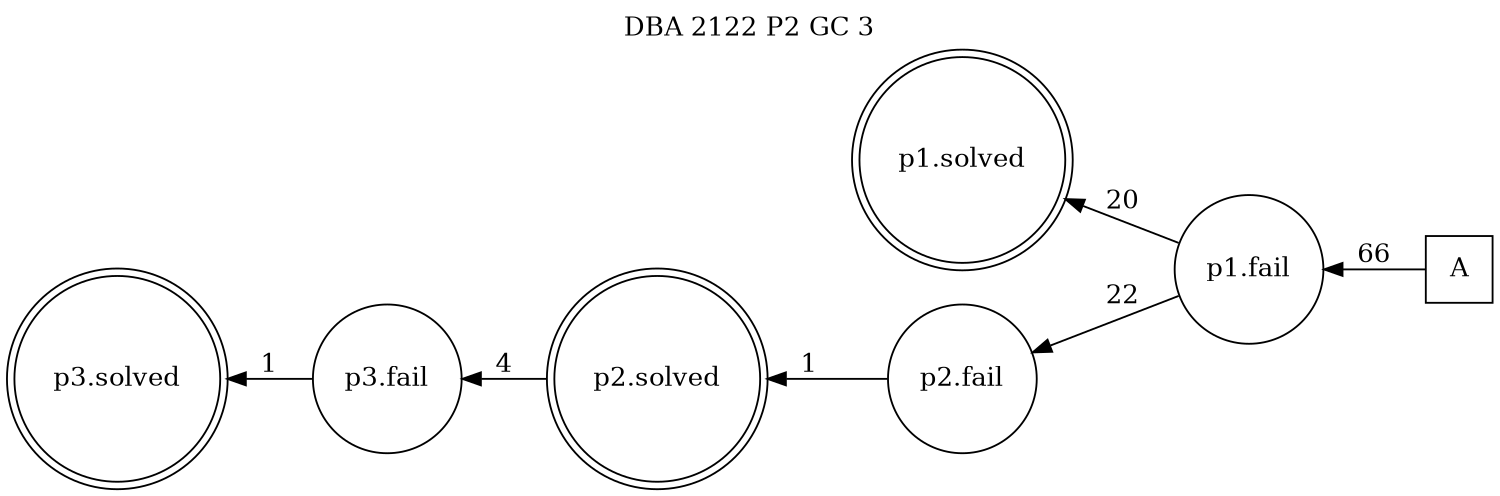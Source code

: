 digraph DBA_2122_P2_GC_3_GOOD {
labelloc="tl"
label= " DBA 2122 P2 GC 3 "
rankdir="RL";
graph [ size=" 10 , 10 !"]

"A" [shape="square" label="A"]
"p1.fail" [shape="circle" label="p1.fail"]
"p1.solved" [shape="doublecircle" label="p1.solved"]
"p2.fail" [shape="circle" label="p2.fail"]
"p2.solved" [shape="doublecircle" label="p2.solved"]
"p3.fail" [shape="circle" label="p3.fail"]
"p3.solved" [shape="doublecircle" label="p3.solved"]
"A" -> "p1.fail" [ label=66]
"p1.fail" -> "p1.solved" [ label=20]
"p1.fail" -> "p2.fail" [ label=22]
"p2.fail" -> "p2.solved" [ label=1]
"p2.solved" -> "p3.fail" [ label=4]
"p3.fail" -> "p3.solved" [ label=1]
}
